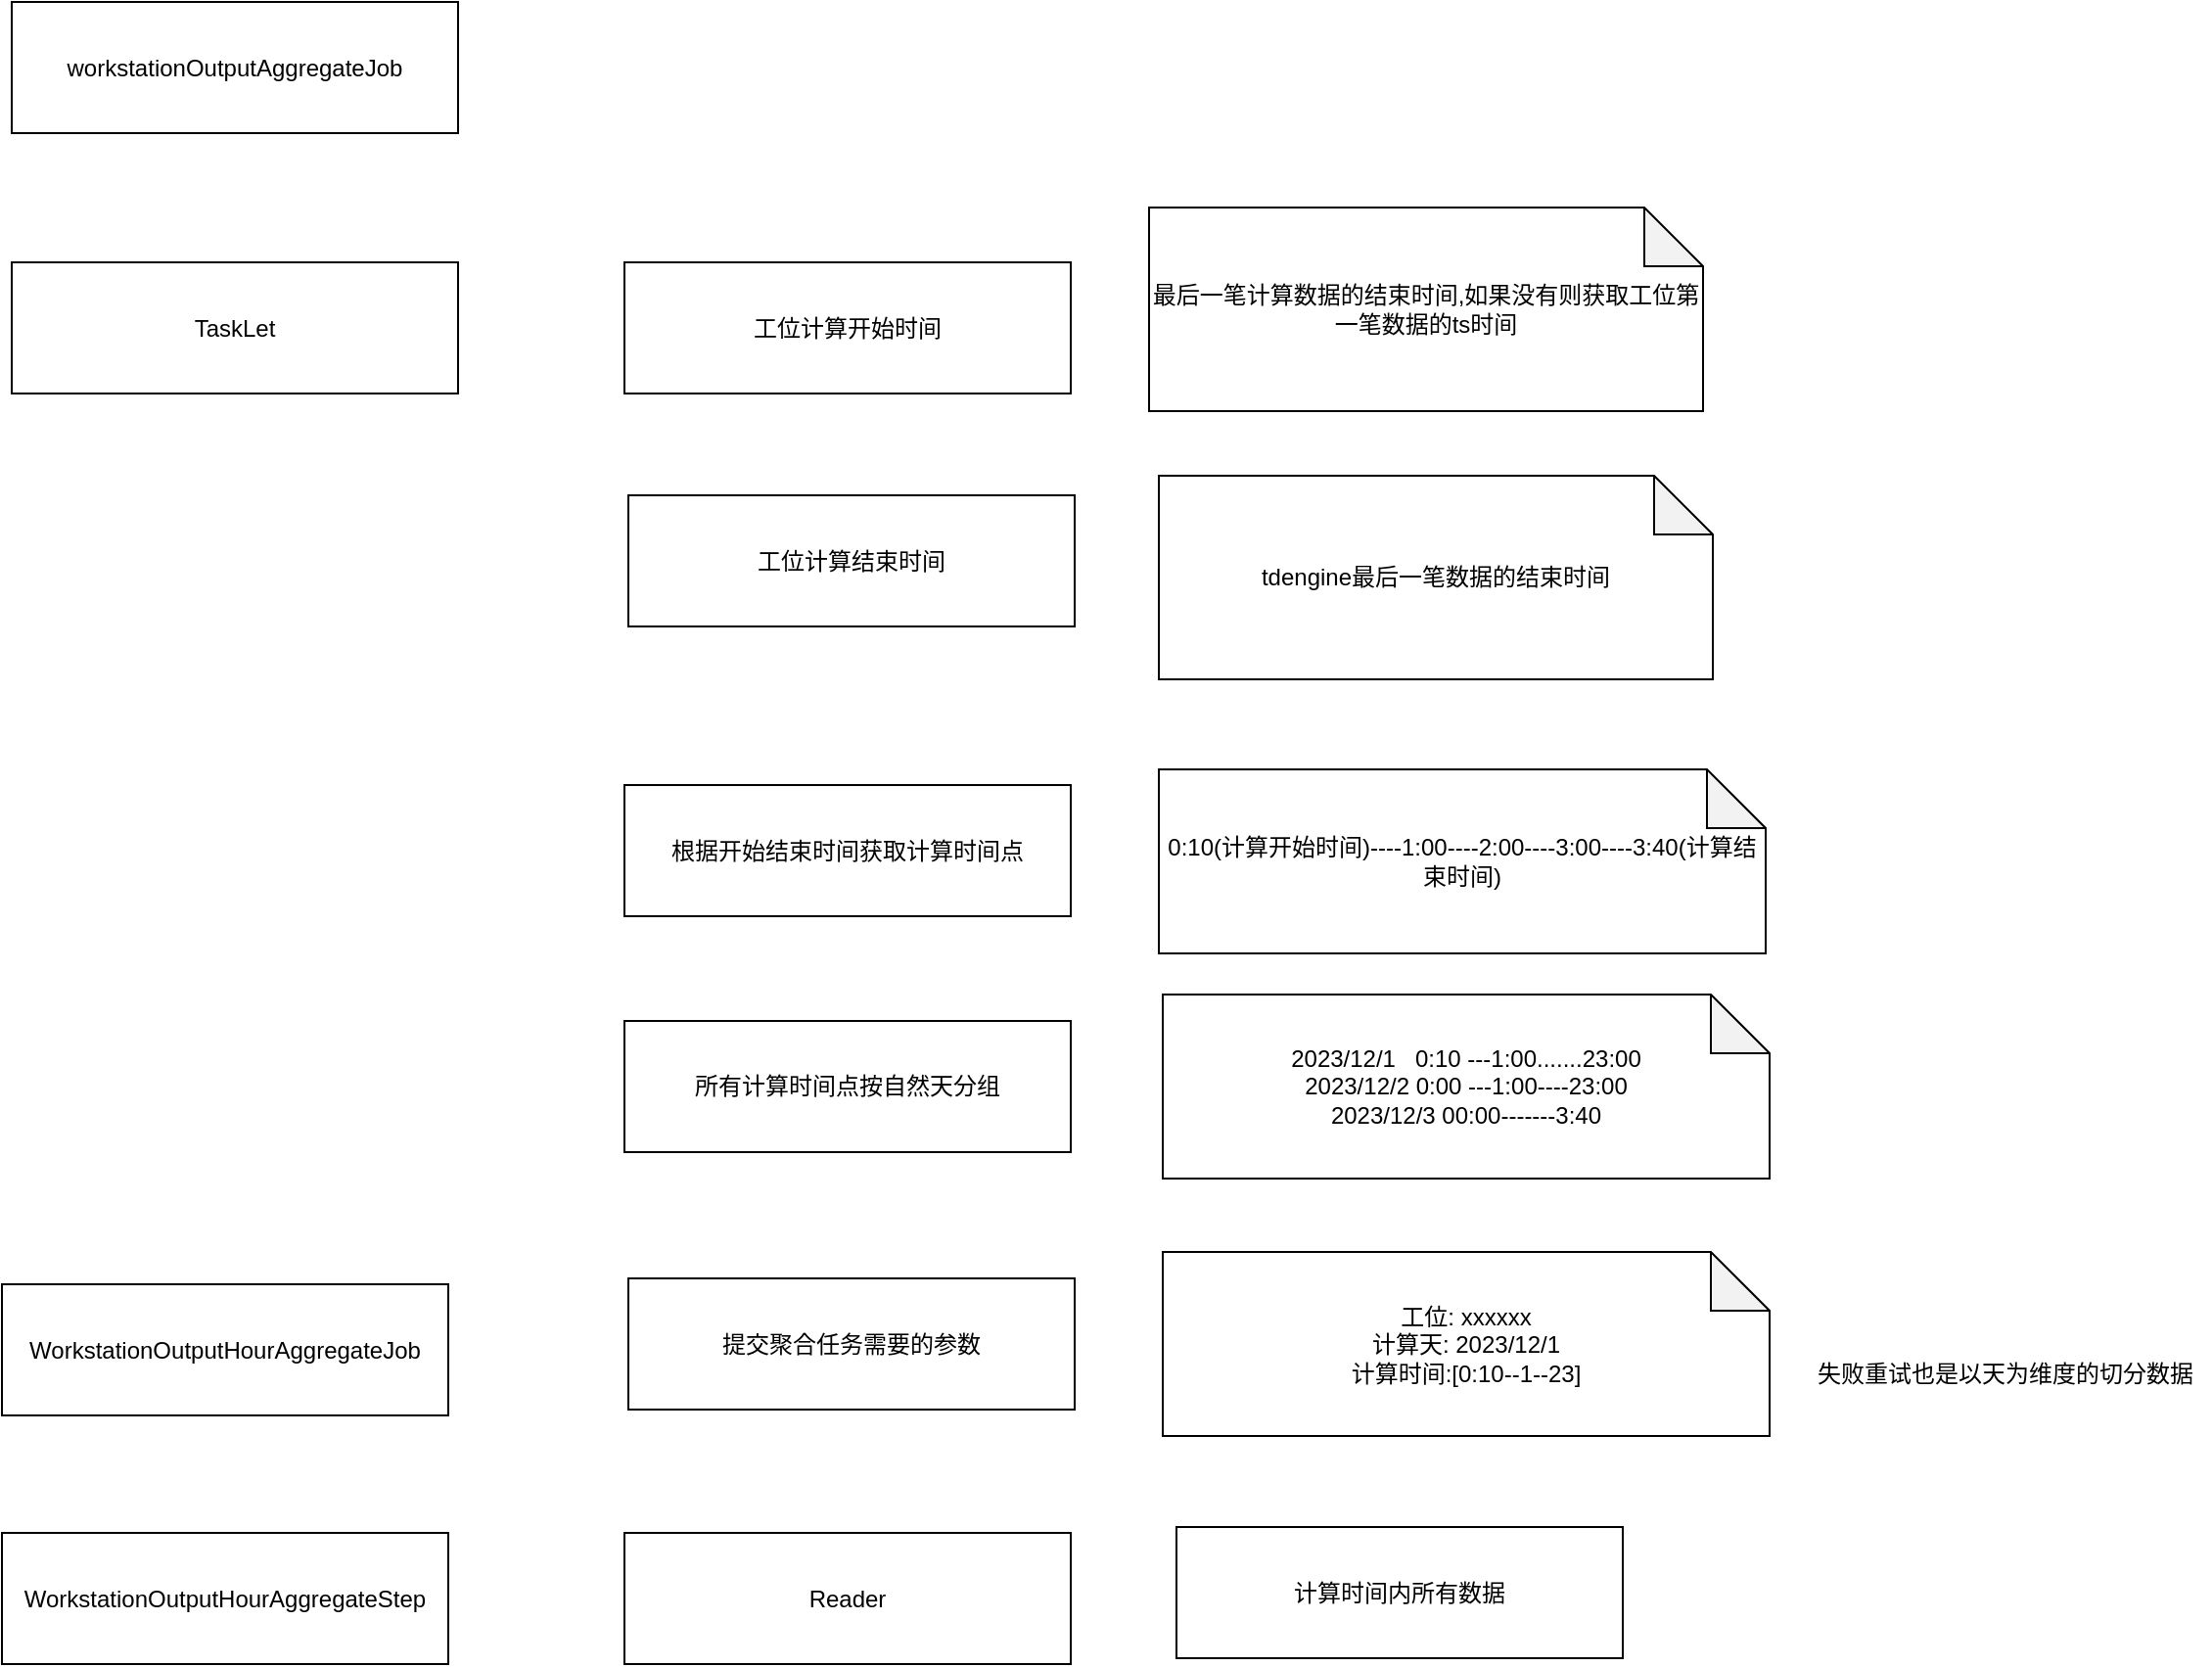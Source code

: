 <mxfile version="22.1.7" type="github">
  <diagram name="第 1 页" id="YP9IGcSv9cFWR9gQrcCg">
    <mxGraphModel dx="1656" dy="936" grid="0" gridSize="10" guides="1" tooltips="1" connect="1" arrows="1" fold="1" page="0" pageScale="1" pageWidth="827" pageHeight="1169" math="0" shadow="0">
      <root>
        <mxCell id="0" />
        <mxCell id="1" parent="0" />
        <mxCell id="2ylMqdAOt4AS2Uey4YHg-1" value="workstationOutputAggregateJob" style="rounded=0;whiteSpace=wrap;html=1;" vertex="1" parent="1">
          <mxGeometry x="-245" y="142" width="228" height="67" as="geometry" />
        </mxCell>
        <mxCell id="2ylMqdAOt4AS2Uey4YHg-2" value="TaskLet" style="rounded=0;whiteSpace=wrap;html=1;" vertex="1" parent="1">
          <mxGeometry x="-245" y="275" width="228" height="67" as="geometry" />
        </mxCell>
        <mxCell id="2ylMqdAOt4AS2Uey4YHg-5" value="工位计算开始时间" style="rounded=0;whiteSpace=wrap;html=1;" vertex="1" parent="1">
          <mxGeometry x="68" y="275" width="228" height="67" as="geometry" />
        </mxCell>
        <mxCell id="2ylMqdAOt4AS2Uey4YHg-8" value="工位计算结束时间" style="rounded=0;whiteSpace=wrap;html=1;" vertex="1" parent="1">
          <mxGeometry x="70" y="394" width="228" height="67" as="geometry" />
        </mxCell>
        <mxCell id="2ylMqdAOt4AS2Uey4YHg-13" value="最后一笔计算数据的结束时间,如果没有则获取工位第一笔数据的ts时间" style="shape=note;whiteSpace=wrap;html=1;backgroundOutline=1;darkOpacity=0.05;" vertex="1" parent="1">
          <mxGeometry x="336" y="247" width="283" height="104" as="geometry" />
        </mxCell>
        <mxCell id="2ylMqdAOt4AS2Uey4YHg-14" value="tdengine最后一笔数据的结束时间" style="shape=note;whiteSpace=wrap;html=1;backgroundOutline=1;darkOpacity=0.05;" vertex="1" parent="1">
          <mxGeometry x="341" y="384" width="283" height="104" as="geometry" />
        </mxCell>
        <mxCell id="2ylMqdAOt4AS2Uey4YHg-15" value="根据开始结束时间获取计算时间点" style="rounded=0;whiteSpace=wrap;html=1;" vertex="1" parent="1">
          <mxGeometry x="68" y="542" width="228" height="67" as="geometry" />
        </mxCell>
        <mxCell id="2ylMqdAOt4AS2Uey4YHg-16" value="0:10(计算开始时间)----1:00----2:00----3:00----3:40(计算结束时间)" style="shape=note;whiteSpace=wrap;html=1;backgroundOutline=1;darkOpacity=0.05;" vertex="1" parent="1">
          <mxGeometry x="341" y="534" width="310" height="94" as="geometry" />
        </mxCell>
        <mxCell id="2ylMqdAOt4AS2Uey4YHg-17" value="WorkstationOutputHourAggregateJob" style="rounded=0;whiteSpace=wrap;html=1;" vertex="1" parent="1">
          <mxGeometry x="-250" y="797" width="228" height="67" as="geometry" />
        </mxCell>
        <mxCell id="2ylMqdAOt4AS2Uey4YHg-18" value="WorkstationOutputHourAggregateStep" style="rounded=0;whiteSpace=wrap;html=1;" vertex="1" parent="1">
          <mxGeometry x="-250" y="924" width="228" height="67" as="geometry" />
        </mxCell>
        <mxCell id="2ylMqdAOt4AS2Uey4YHg-22" value="所有计算时间点按自然天分组" style="rounded=0;whiteSpace=wrap;html=1;" vertex="1" parent="1">
          <mxGeometry x="68" y="662.5" width="228" height="67" as="geometry" />
        </mxCell>
        <mxCell id="2ylMqdAOt4AS2Uey4YHg-23" value="2023/12/1&amp;nbsp; &amp;nbsp;0:10 ---1:00.......23:00&lt;br&gt;2023/12/2 0:00 ---1:00----23:00&lt;br&gt;2023/12/3 00:00-------3:40" style="shape=note;whiteSpace=wrap;html=1;backgroundOutline=1;darkOpacity=0.05;" vertex="1" parent="1">
          <mxGeometry x="343" y="649" width="310" height="94" as="geometry" />
        </mxCell>
        <mxCell id="2ylMqdAOt4AS2Uey4YHg-24" value="提交聚合任务需要的参数" style="rounded=0;whiteSpace=wrap;html=1;" vertex="1" parent="1">
          <mxGeometry x="70" y="794" width="228" height="67" as="geometry" />
        </mxCell>
        <mxCell id="2ylMqdAOt4AS2Uey4YHg-25" value="工位: xxxxxx&lt;br&gt;计算天: 2023/12/1&lt;br&gt;计算时间:[0:10--1--23]" style="shape=note;whiteSpace=wrap;html=1;backgroundOutline=1;darkOpacity=0.05;" vertex="1" parent="1">
          <mxGeometry x="343" y="780.5" width="310" height="94" as="geometry" />
        </mxCell>
        <mxCell id="2ylMqdAOt4AS2Uey4YHg-26" value="失败重试也是以天为维度的切分数据" style="text;html=1;align=center;verticalAlign=middle;resizable=0;points=[];autosize=1;strokeColor=none;fillColor=none;" vertex="1" parent="1">
          <mxGeometry x="668" y="829.5" width="210" height="26" as="geometry" />
        </mxCell>
        <mxCell id="2ylMqdAOt4AS2Uey4YHg-27" value="Reader" style="rounded=0;whiteSpace=wrap;html=1;" vertex="1" parent="1">
          <mxGeometry x="68" y="924" width="228" height="67" as="geometry" />
        </mxCell>
        <mxCell id="2ylMqdAOt4AS2Uey4YHg-28" value="计算时间内所有数据" style="rounded=0;whiteSpace=wrap;html=1;" vertex="1" parent="1">
          <mxGeometry x="350" y="921" width="228" height="67" as="geometry" />
        </mxCell>
      </root>
    </mxGraphModel>
  </diagram>
</mxfile>
